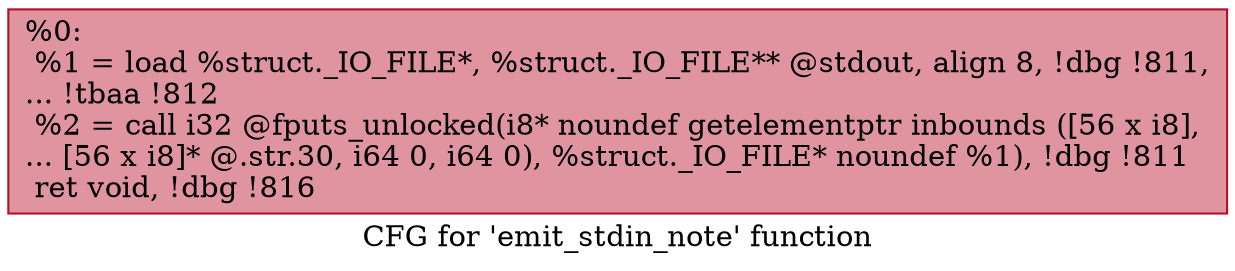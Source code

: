 digraph "CFG for 'emit_stdin_note' function" {
	label="CFG for 'emit_stdin_note' function";

	Node0x79c290 [shape=record,color="#b70d28ff", style=filled, fillcolor="#b70d2870",label="{%0:\l  %1 = load %struct._IO_FILE*, %struct._IO_FILE** @stdout, align 8, !dbg !811,\l... !tbaa !812\l  %2 = call i32 @fputs_unlocked(i8* noundef getelementptr inbounds ([56 x i8],\l... [56 x i8]* @.str.30, i64 0, i64 0), %struct._IO_FILE* noundef %1), !dbg !811\l  ret void, !dbg !816\l}"];
}
